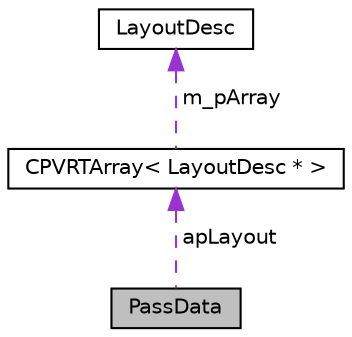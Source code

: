 digraph "PassData"
{
  edge [fontname="Helvetica",fontsize="10",labelfontname="Helvetica",labelfontsize="10"];
  node [fontname="Helvetica",fontsize="10",shape=record];
  Node1 [label="PassData",height=0.2,width=0.4,color="black", fillcolor="grey75", style="filled", fontcolor="black"];
  Node2 -> Node1 [dir="back",color="darkorchid3",fontsize="10",style="dashed",label=" apLayout" ];
  Node2 [label="CPVRTArray\< LayoutDesc * \>",height=0.2,width=0.4,color="black", fillcolor="white", style="filled",URL="$class_c_p_v_r_t_array.html"];
  Node3 -> Node2 [dir="back",color="darkorchid3",fontsize="10",style="dashed",label=" m_pArray" ];
  Node3 [label="LayoutDesc",height=0.2,width=0.4,color="black", fillcolor="white", style="filled",URL="$struct_layout_desc.html"];
}
